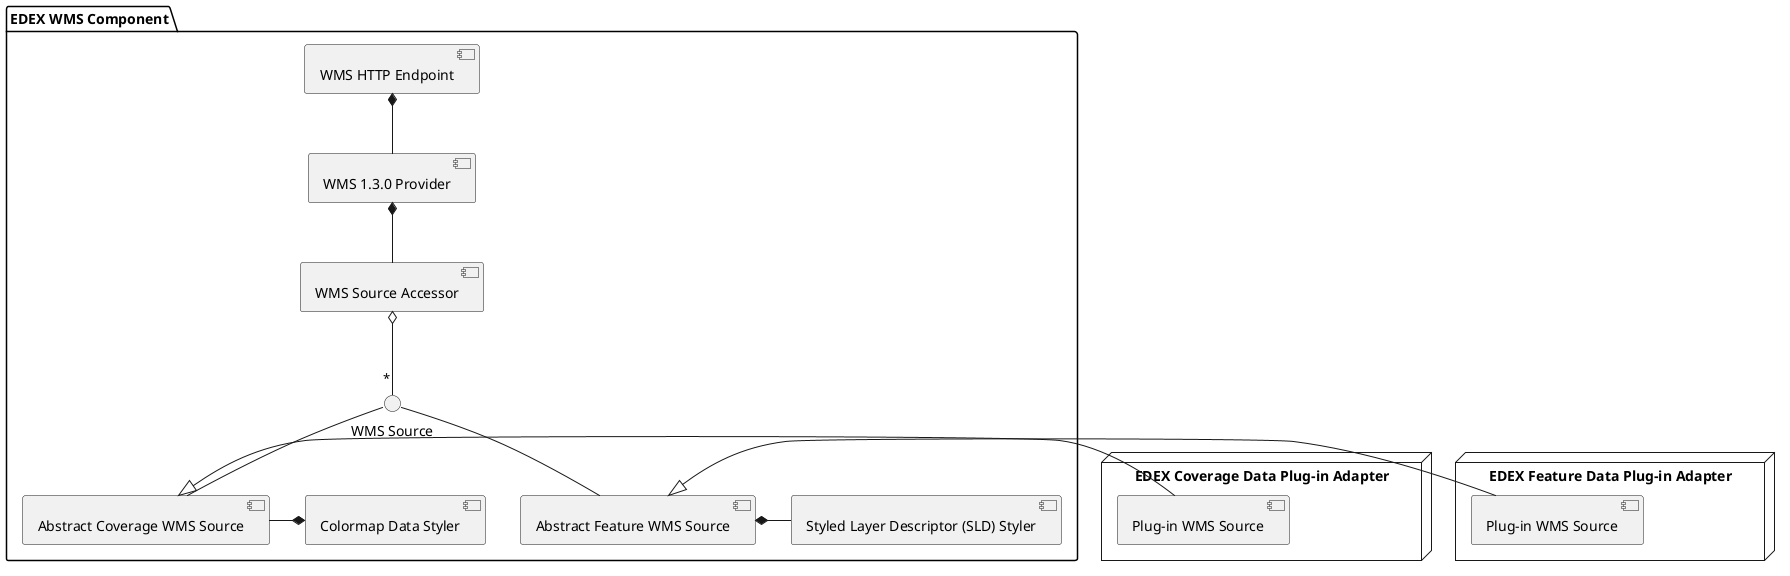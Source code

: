 @startuml

package "EDEX WMS Component" {
  [WMS HTTP Endpoint] as wmshttp

  [WMS 1.3.0 Provider] as wms130
  
  () "WMS Source" as isrc
  
   [WMS Source Accessor] as reg
  
  [Abstract Coverage WMS Source] as covsrc
  [Abstract Feature WMS Source] as featsrc
  
  [Styled Layer Descriptor (SLD) Styler] as fstyle
  [Colormap Data Styler] as cstyle
}

node "EDEX Feature Data Plug-in Adapter" {
  [Plug-in WMS Source] as fsrc
} 

node "EDEX Coverage Data Plug-in Adapter" {
  [Plug-in WMS Source] as csrc
} 

wmshttp *-- wms130

reg o-- "*" isrc

wms130 *-- reg

isrc -- covsrc
isrc -- featsrc
csrc -left-|> covsrc
fsrc -left-|> featsrc

cstyle *-left- covsrc
featsrc *-right- fstyle

@enduml